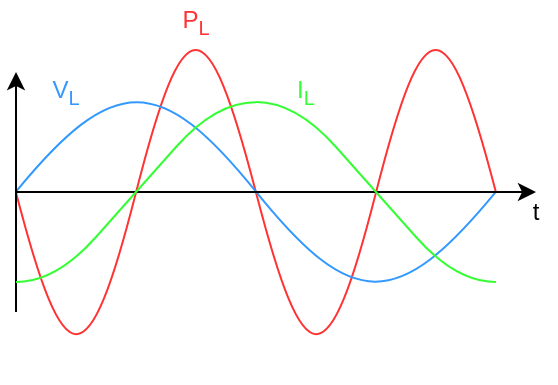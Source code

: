 <mxfile version="28.2.8">
  <diagram name="Page 1" id="Page-1">
    <mxGraphModel dx="345" dy="437" grid="1" gridSize="10" guides="1" tooltips="1" connect="1" arrows="1" fold="1" page="1" pageScale="1" pageWidth="827" pageHeight="1169" math="0" shadow="0">
      <root>
        <mxCell id="0" />
        <mxCell id="1" parent="0" />
        <mxCell id="nPhn7IDlpkz8Pnw7DCem-23" value="" style="pointerEvents=1;verticalLabelPosition=bottom;shadow=0;dashed=0;align=center;html=1;verticalAlign=top;shape=mxgraph.electrical.waveforms.sine_wave;strokeColor=light-dark(#FF3333,#FF3333);flipV=1;" parent="1" vertex="1">
          <mxGeometry x="80" y="205" width="120" height="190" as="geometry" />
        </mxCell>
        <mxCell id="nPhn7IDlpkz8Pnw7DCem-24" value="" style="pointerEvents=1;verticalLabelPosition=bottom;shadow=0;dashed=0;align=center;html=1;verticalAlign=top;shape=mxgraph.electrical.waveforms.sine_wave;strokeColor=light-dark(#FF3333,#FF3333);flipV=1;" parent="1" vertex="1">
          <mxGeometry x="200" y="205" width="120" height="190" as="geometry" />
        </mxCell>
        <UserObject label="" tags="Électrique Lien" id="22">
          <mxCell parent="1" vertex="1" visible="0">
            <mxGeometry as="geometry" />
          </mxCell>
        </UserObject>
        <mxCell id="X-M7ohwvojVqTbKEK9S0-22" value="" style="pointerEvents=1;verticalLabelPosition=bottom;shadow=0;dashed=0;align=center;html=1;verticalAlign=top;shape=mxgraph.electrical.waveforms.sine_wave;strokeColor=light-dark(#3399FF,#3399FF);" parent="1" vertex="1">
          <mxGeometry x="80" y="240" width="240" height="120" as="geometry" />
        </mxCell>
        <mxCell id="X-M7ohwvojVqTbKEK9S0-24" value="" style="endArrow=classic;html=1;rounded=0;endFill=1;" parent="1" edge="1">
          <mxGeometry width="50" height="50" relative="1" as="geometry">
            <mxPoint x="80" y="300" as="sourcePoint" />
            <mxPoint x="340" y="300" as="targetPoint" />
          </mxGeometry>
        </mxCell>
        <mxCell id="X-M7ohwvojVqTbKEK9S0-26" value="" style="endArrow=classic;html=1;rounded=0;endFill=1;" parent="1" edge="1">
          <mxGeometry width="50" height="50" relative="1" as="geometry">
            <mxPoint x="80" y="360" as="sourcePoint" />
            <mxPoint x="80" y="240" as="targetPoint" />
          </mxGeometry>
        </mxCell>
        <mxCell id="X-M7ohwvojVqTbKEK9S0-27" value="t" style="text;html=1;whiteSpace=wrap;strokeColor=none;fillColor=none;align=center;verticalAlign=middle;rounded=0;flipV=0;flipH=0;direction=south;rotation=0;" parent="1" vertex="1">
          <mxGeometry x="330" y="300" width="20" height="20" as="geometry" />
        </mxCell>
        <mxCell id="X-M7ohwvojVqTbKEK9S0-43" value="" style="curved=1;endArrow=none;html=1;rounded=0;exitX=0.25;exitY=0.125;exitDx=0;exitDy=0;exitPerimeter=0;entryX=0.75;entryY=0.874;entryDx=0;entryDy=0;entryPerimeter=0;endFill=0;strokeColor=light-dark(#33FF33,#33FF33);" parent="1" edge="1">
          <mxGeometry width="50" height="50" relative="1" as="geometry">
            <mxPoint x="80" y="345" as="sourcePoint" />
            <mxPoint x="200" y="255.12" as="targetPoint" />
            <Array as="points">
              <mxPoint x="100" y="345" />
              <mxPoint x="140" y="300" />
              <mxPoint x="180" y="255" />
            </Array>
          </mxGeometry>
        </mxCell>
        <mxCell id="X-M7ohwvojVqTbKEK9S0-44" value="" style="curved=1;endArrow=none;html=1;rounded=0;exitX=0.25;exitY=0.125;exitDx=0;exitDy=0;exitPerimeter=0;entryX=0.75;entryY=0.874;entryDx=0;entryDy=0;entryPerimeter=0;endFill=0;strokeColor=light-dark(#33FF33,#33FF33);" parent="1" edge="1">
          <mxGeometry width="50" height="50" relative="1" as="geometry">
            <mxPoint x="320" y="345" as="sourcePoint" />
            <mxPoint x="200" y="255" as="targetPoint" />
            <Array as="points">
              <mxPoint x="300" y="345" />
              <mxPoint x="260" y="300" />
              <mxPoint x="220" y="255" />
            </Array>
          </mxGeometry>
        </mxCell>
        <mxCell id="5IbWtYIx-Jzg70Vsaze4-22" value="&lt;div&gt;P&lt;sub&gt;L&lt;/sub&gt;&lt;/div&gt;" style="text;html=1;whiteSpace=wrap;strokeColor=none;fillColor=none;align=center;verticalAlign=middle;rounded=0;fontColor=light-dark(#FF3333,#FF3333);convertToSvg=1;" vertex="1" parent="1">
          <mxGeometry x="150" y="205" width="40" height="20" as="geometry" />
        </mxCell>
        <mxCell id="5IbWtYIx-Jzg70Vsaze4-23" value="&lt;div&gt;V&lt;sub&gt;L&lt;/sub&gt;&lt;/div&gt;" style="text;html=1;whiteSpace=wrap;strokeColor=none;fillColor=none;align=center;verticalAlign=middle;rounded=0;fontColor=light-dark(#3399FF,#3399FF);convertToSvg=1;" vertex="1" parent="1">
          <mxGeometry x="90" y="240" width="30" height="20" as="geometry" />
        </mxCell>
        <mxCell id="5IbWtYIx-Jzg70Vsaze4-24" value="&lt;div&gt;I&lt;sub&gt;L&lt;/sub&gt;&lt;/div&gt;" style="text;html=1;whiteSpace=wrap;strokeColor=none;fillColor=none;align=center;verticalAlign=middle;rounded=0;fontColor=light-dark(#33FF33,#33FF33);convertToSvg=1;" vertex="1" parent="1">
          <mxGeometry x="210" y="240" width="30" height="20" as="geometry" />
        </mxCell>
      </root>
    </mxGraphModel>
  </diagram>
</mxfile>
